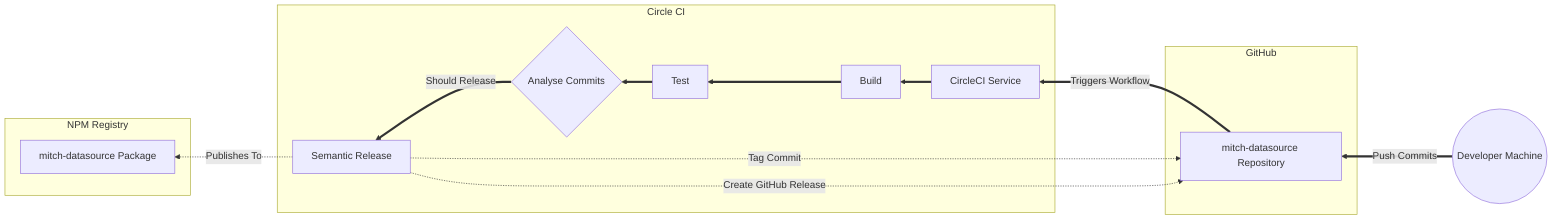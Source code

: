 graph RL;
    DeveloperMachine((Developer Machine))
    subgraph GitHub
        Repo[mitch-datasource Repository];
    end
    DeveloperMachine == Push Commits ==> Repo;
    Repo == Triggers Workflow ==> CICDService;
    subgraph Circle CI
        CICDService[CircleCI Service] ==> Build
        Build ==> Test
        Test ==> CommitAnalysis{Analyse Commits}
        CommitAnalysis ==>|Should Release| SemanticRelease[Semantic Release]
    end
    SemanticRelease -. Publishes To .-> npmpackage[mitch-datasource Package];
    SemanticRelease -. Tag Commit .-> Repo;
    SemanticRelease -. Create GitHub Release .-> Repo;
    subgraph NPM Registry
        npmpackage
    end
